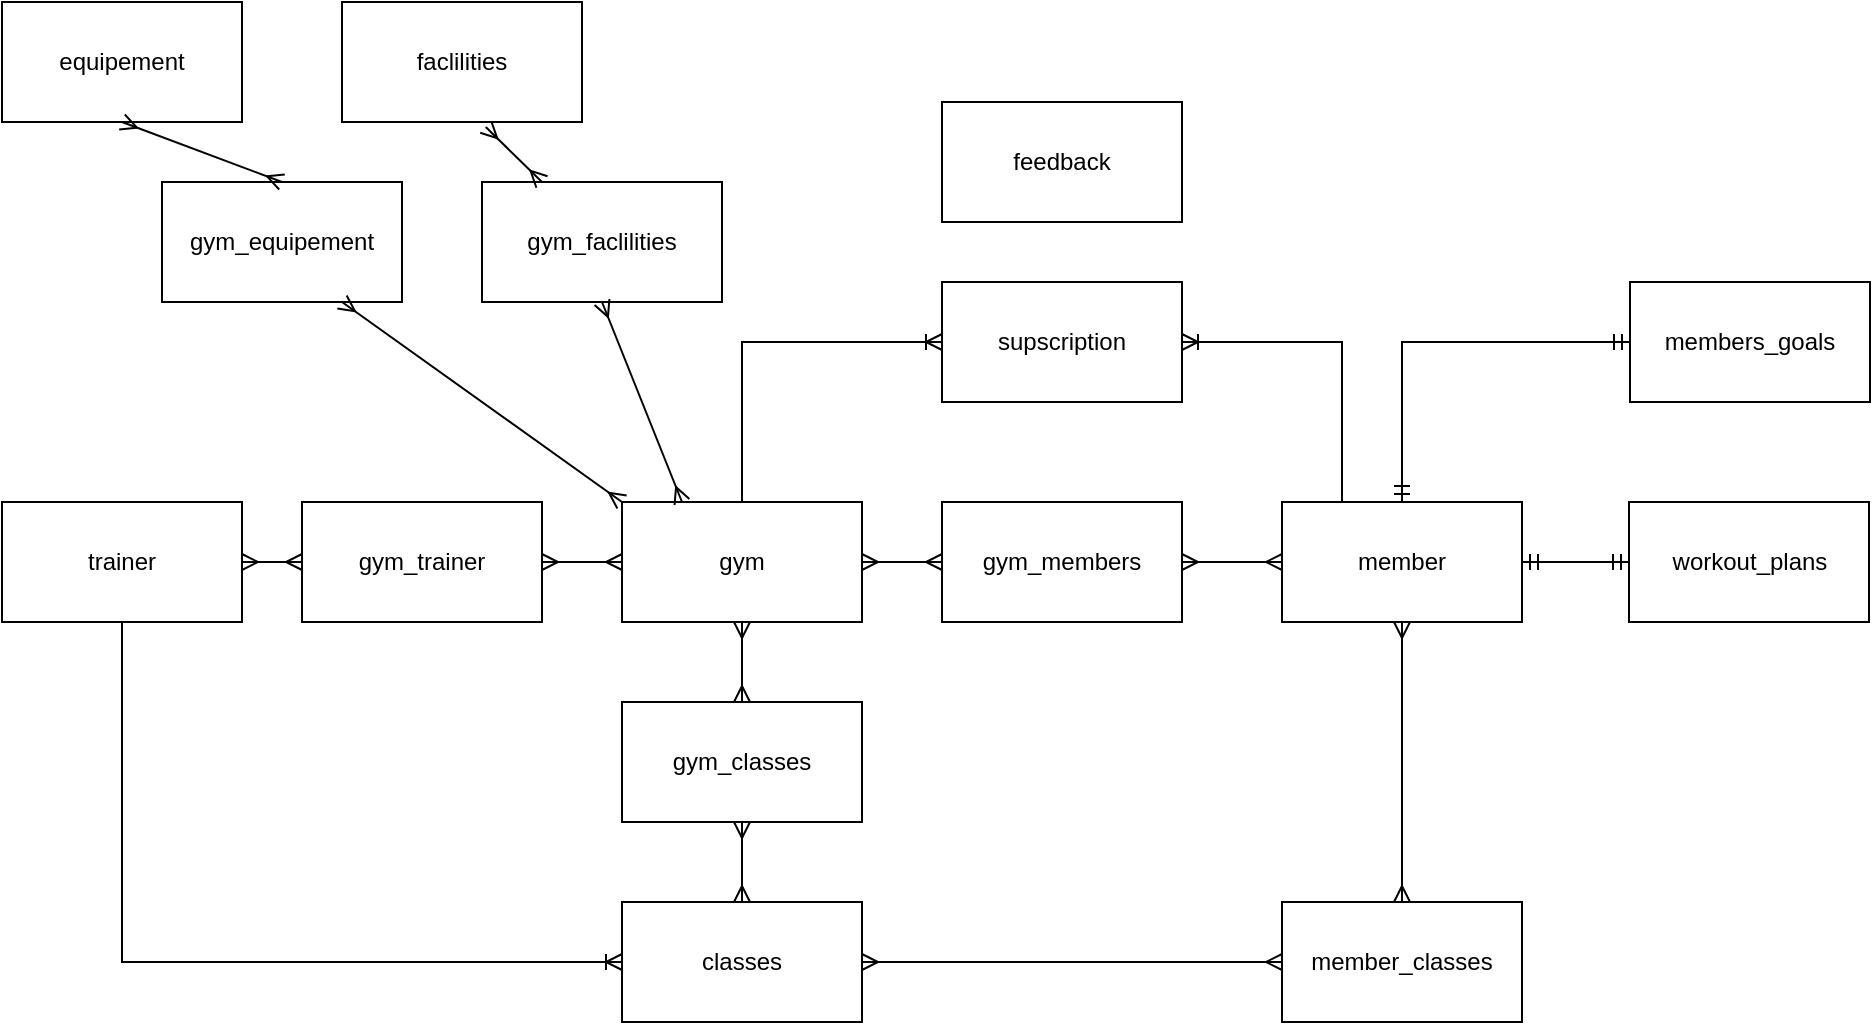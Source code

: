 <mxfile version="23.0.1" type="github">
  <diagram name="Pagină-1" id="OMIzhE1DwZs5hQzMnFHi">
    <mxGraphModel dx="2345" dy="1805" grid="1" gridSize="10" guides="1" tooltips="1" connect="1" arrows="1" fold="1" page="1" pageScale="1" pageWidth="827" pageHeight="1169" math="0" shadow="0">
      <root>
        <mxCell id="0" />
        <mxCell id="1" parent="0" />
        <mxCell id="cDJF-RcDrMv5XczDrPMK-1" value="workout_plans" style="rounded=0;whiteSpace=wrap;html=1;" vertex="1" parent="1">
          <mxGeometry x="293.5" y="30" width="120" height="60" as="geometry" />
        </mxCell>
        <mxCell id="cDJF-RcDrMv5XczDrPMK-2" value="feedback" style="rounded=0;whiteSpace=wrap;html=1;" vertex="1" parent="1">
          <mxGeometry x="-50" y="-170" width="120" height="60" as="geometry" />
        </mxCell>
        <mxCell id="cDJF-RcDrMv5XczDrPMK-3" value="gym" style="rounded=0;whiteSpace=wrap;html=1;" vertex="1" parent="1">
          <mxGeometry x="-210" y="30" width="120" height="60" as="geometry" />
        </mxCell>
        <mxCell id="cDJF-RcDrMv5XczDrPMK-4" value="supscription" style="rounded=0;whiteSpace=wrap;html=1;" vertex="1" parent="1">
          <mxGeometry x="-50" y="-80" width="120" height="60" as="geometry" />
        </mxCell>
        <mxCell id="cDJF-RcDrMv5XczDrPMK-5" value="member" style="rounded=0;whiteSpace=wrap;html=1;" vertex="1" parent="1">
          <mxGeometry x="120" y="30" width="120" height="60" as="geometry" />
        </mxCell>
        <mxCell id="cDJF-RcDrMv5XczDrPMK-6" value="equipement" style="rounded=0;whiteSpace=wrap;html=1;" vertex="1" parent="1">
          <mxGeometry x="-520" y="-220" width="120" height="60" as="geometry" />
        </mxCell>
        <mxCell id="cDJF-RcDrMv5XczDrPMK-7" value="trainer" style="rounded=0;whiteSpace=wrap;html=1;" vertex="1" parent="1">
          <mxGeometry x="-520" y="30" width="120" height="60" as="geometry" />
        </mxCell>
        <mxCell id="cDJF-RcDrMv5XczDrPMK-8" value="faclilities" style="rounded=0;whiteSpace=wrap;html=1;" vertex="1" parent="1">
          <mxGeometry x="-350" y="-220" width="120" height="60" as="geometry" />
        </mxCell>
        <mxCell id="cDJF-RcDrMv5XczDrPMK-9" value="members_goals" style="rounded=0;whiteSpace=wrap;html=1;" vertex="1" parent="1">
          <mxGeometry x="294" y="-80" width="120" height="60" as="geometry" />
        </mxCell>
        <mxCell id="cDJF-RcDrMv5XczDrPMK-10" value="classes" style="rounded=0;whiteSpace=wrap;html=1;" vertex="1" parent="1">
          <mxGeometry x="-210" y="230" width="120" height="60" as="geometry" />
        </mxCell>
        <mxCell id="cDJF-RcDrMv5XczDrPMK-11" value="gym_classes" style="rounded=0;whiteSpace=wrap;html=1;" vertex="1" parent="1">
          <mxGeometry x="-210" y="130" width="120" height="60" as="geometry" />
        </mxCell>
        <mxCell id="cDJF-RcDrMv5XczDrPMK-12" value="gym_trainer" style="rounded=0;whiteSpace=wrap;html=1;" vertex="1" parent="1">
          <mxGeometry x="-370" y="30" width="120" height="60" as="geometry" />
        </mxCell>
        <mxCell id="cDJF-RcDrMv5XczDrPMK-13" value="gym_members" style="rounded=0;whiteSpace=wrap;html=1;" vertex="1" parent="1">
          <mxGeometry x="-50" y="30" width="120" height="60" as="geometry" />
        </mxCell>
        <mxCell id="cDJF-RcDrMv5XczDrPMK-14" value="member_classes" style="rounded=0;whiteSpace=wrap;html=1;" vertex="1" parent="1">
          <mxGeometry x="120" y="230" width="120" height="60" as="geometry" />
        </mxCell>
        <mxCell id="cDJF-RcDrMv5XczDrPMK-16" value="" style="edgeStyle=entityRelationEdgeStyle;fontSize=12;html=1;endArrow=ERmany;startArrow=ERmany;rounded=0;entryX=1;entryY=0.5;entryDx=0;entryDy=0;exitX=0;exitY=0.5;exitDx=0;exitDy=0;" edge="1" parent="1" source="cDJF-RcDrMv5XczDrPMK-13" target="cDJF-RcDrMv5XczDrPMK-3">
          <mxGeometry width="100" height="100" relative="1" as="geometry">
            <mxPoint x="-120" y="200" as="sourcePoint" />
            <mxPoint x="-20" y="100" as="targetPoint" />
          </mxGeometry>
        </mxCell>
        <mxCell id="cDJF-RcDrMv5XczDrPMK-17" value="" style="edgeStyle=entityRelationEdgeStyle;fontSize=12;html=1;endArrow=ERmany;startArrow=ERmany;rounded=0;entryX=1;entryY=0.5;entryDx=0;entryDy=0;exitX=0;exitY=0.5;exitDx=0;exitDy=0;" edge="1" parent="1" source="cDJF-RcDrMv5XczDrPMK-5" target="cDJF-RcDrMv5XczDrPMK-13">
          <mxGeometry width="100" height="100" relative="1" as="geometry">
            <mxPoint x="-40" y="70" as="sourcePoint" />
            <mxPoint x="-80" y="70" as="targetPoint" />
          </mxGeometry>
        </mxCell>
        <mxCell id="cDJF-RcDrMv5XczDrPMK-18" value="" style="edgeStyle=entityRelationEdgeStyle;fontSize=12;html=1;endArrow=ERmany;startArrow=ERmany;rounded=0;entryX=1;entryY=0.5;entryDx=0;entryDy=0;exitX=0;exitY=0.5;exitDx=0;exitDy=0;" edge="1" parent="1" source="cDJF-RcDrMv5XczDrPMK-3" target="cDJF-RcDrMv5XczDrPMK-12">
          <mxGeometry width="100" height="100" relative="1" as="geometry">
            <mxPoint x="-210" y="70" as="sourcePoint" />
            <mxPoint x="-70" y="80" as="targetPoint" />
          </mxGeometry>
        </mxCell>
        <mxCell id="cDJF-RcDrMv5XczDrPMK-19" value="" style="edgeStyle=entityRelationEdgeStyle;fontSize=12;html=1;endArrow=ERmany;startArrow=ERmany;rounded=0;entryX=1;entryY=0.5;entryDx=0;entryDy=0;exitX=0;exitY=0.5;exitDx=0;exitDy=0;" edge="1" parent="1" source="cDJF-RcDrMv5XczDrPMK-12" target="cDJF-RcDrMv5XczDrPMK-7">
          <mxGeometry width="100" height="100" relative="1" as="geometry">
            <mxPoint x="-20" y="90" as="sourcePoint" />
            <mxPoint x="-60" y="90" as="targetPoint" />
          </mxGeometry>
        </mxCell>
        <mxCell id="cDJF-RcDrMv5XczDrPMK-20" value="" style="fontSize=12;html=1;endArrow=ERmany;startArrow=ERmany;rounded=0;entryX=0.5;entryY=1;entryDx=0;entryDy=0;exitX=0.5;exitY=0;exitDx=0;exitDy=0;" edge="1" parent="1" source="cDJF-RcDrMv5XczDrPMK-11" target="cDJF-RcDrMv5XczDrPMK-3">
          <mxGeometry width="100" height="100" relative="1" as="geometry">
            <mxPoint x="-10" y="100" as="sourcePoint" />
            <mxPoint x="-50" y="100" as="targetPoint" />
          </mxGeometry>
        </mxCell>
        <mxCell id="cDJF-RcDrMv5XczDrPMK-21" value="" style="fontSize=12;html=1;endArrow=ERmany;startArrow=ERmany;rounded=0;exitX=0.5;exitY=0;exitDx=0;exitDy=0;entryX=0.5;entryY=1;entryDx=0;entryDy=0;" edge="1" parent="1" source="cDJF-RcDrMv5XczDrPMK-10" target="cDJF-RcDrMv5XczDrPMK-11">
          <mxGeometry width="100" height="100" relative="1" as="geometry">
            <mxPoint x="-150.5" y="230" as="sourcePoint" />
            <mxPoint x="-150" y="190" as="targetPoint" />
          </mxGeometry>
        </mxCell>
        <mxCell id="cDJF-RcDrMv5XczDrPMK-23" value="" style="edgeStyle=orthogonalEdgeStyle;fontSize=12;html=1;endArrow=ERoneToMany;rounded=0;exitX=0.5;exitY=1;exitDx=0;exitDy=0;entryX=0;entryY=0.5;entryDx=0;entryDy=0;" edge="1" parent="1" source="cDJF-RcDrMv5XczDrPMK-7" target="cDJF-RcDrMv5XczDrPMK-10">
          <mxGeometry width="100" height="100" relative="1" as="geometry">
            <mxPoint x="-440" y="320" as="sourcePoint" />
            <mxPoint x="-340" y="220" as="targetPoint" />
          </mxGeometry>
        </mxCell>
        <mxCell id="cDJF-RcDrMv5XczDrPMK-25" value="" style="edgeStyle=entityRelationEdgeStyle;fontSize=12;html=1;endArrow=ERmandOne;startArrow=ERmandOne;rounded=0;exitX=1;exitY=0.5;exitDx=0;exitDy=0;entryX=0;entryY=0.5;entryDx=0;entryDy=0;" edge="1" parent="1" source="cDJF-RcDrMv5XczDrPMK-5" target="cDJF-RcDrMv5XczDrPMK-1">
          <mxGeometry width="100" height="100" relative="1" as="geometry">
            <mxPoint x="150" as="sourcePoint" />
            <mxPoint x="250" y="-100" as="targetPoint" />
          </mxGeometry>
        </mxCell>
        <mxCell id="cDJF-RcDrMv5XczDrPMK-26" value="" style="edgeStyle=orthogonalEdgeStyle;fontSize=12;html=1;endArrow=ERmandOne;startArrow=ERmandOne;rounded=0;exitX=0.5;exitY=0;exitDx=0;exitDy=0;entryX=0;entryY=0.5;entryDx=0;entryDy=0;" edge="1" parent="1" source="cDJF-RcDrMv5XczDrPMK-5" target="cDJF-RcDrMv5XczDrPMK-9">
          <mxGeometry width="100" height="100" relative="1" as="geometry">
            <mxPoint x="220" y="-40" as="sourcePoint" />
            <mxPoint x="274" y="-40" as="targetPoint" />
          </mxGeometry>
        </mxCell>
        <mxCell id="cDJF-RcDrMv5XczDrPMK-27" value="" style="fontSize=12;html=1;endArrow=ERmany;startArrow=ERmany;rounded=0;entryX=0.5;entryY=1;entryDx=0;entryDy=0;exitX=0.5;exitY=0;exitDx=0;exitDy=0;" edge="1" parent="1" source="cDJF-RcDrMv5XczDrPMK-14" target="cDJF-RcDrMv5XczDrPMK-5">
          <mxGeometry width="100" height="100" relative="1" as="geometry">
            <mxPoint x="-360" y="70" as="sourcePoint" />
            <mxPoint x="-390" y="70" as="targetPoint" />
          </mxGeometry>
        </mxCell>
        <mxCell id="cDJF-RcDrMv5XczDrPMK-28" value="" style="fontSize=12;html=1;endArrow=ERmany;startArrow=ERmany;rounded=0;entryX=1;entryY=0.5;entryDx=0;entryDy=0;exitX=0;exitY=0.5;exitDx=0;exitDy=0;" edge="1" parent="1" source="cDJF-RcDrMv5XczDrPMK-14" target="cDJF-RcDrMv5XczDrPMK-10">
          <mxGeometry width="100" height="100" relative="1" as="geometry">
            <mxPoint x="190" y="240" as="sourcePoint" />
            <mxPoint x="190" y="100" as="targetPoint" />
          </mxGeometry>
        </mxCell>
        <mxCell id="cDJF-RcDrMv5XczDrPMK-29" value="" style="edgeStyle=orthogonalEdgeStyle;fontSize=12;html=1;endArrow=ERoneToMany;rounded=0;exitX=0.5;exitY=0;exitDx=0;exitDy=0;entryX=0;entryY=0.5;entryDx=0;entryDy=0;" edge="1" parent="1" source="cDJF-RcDrMv5XczDrPMK-3" target="cDJF-RcDrMv5XczDrPMK-4">
          <mxGeometry width="100" height="100" relative="1" as="geometry">
            <mxPoint x="-130.53" y="150" as="sourcePoint" />
            <mxPoint x="119.47" y="320" as="targetPoint" />
          </mxGeometry>
        </mxCell>
        <mxCell id="cDJF-RcDrMv5XczDrPMK-30" value="" style="edgeStyle=orthogonalEdgeStyle;fontSize=12;html=1;endArrow=ERoneToMany;rounded=0;exitX=0.5;exitY=0;exitDx=0;exitDy=0;entryX=1;entryY=0.5;entryDx=0;entryDy=0;" edge="1" parent="1" source="cDJF-RcDrMv5XczDrPMK-5" target="cDJF-RcDrMv5XczDrPMK-4">
          <mxGeometry width="100" height="100" relative="1" as="geometry">
            <mxPoint x="-140" y="40" as="sourcePoint" />
            <mxPoint x="-40" y="-40" as="targetPoint" />
            <Array as="points">
              <mxPoint x="150" y="30" />
              <mxPoint x="150" y="-50" />
            </Array>
          </mxGeometry>
        </mxCell>
        <mxCell id="cDJF-RcDrMv5XczDrPMK-31" value="gym_faclilities" style="rounded=0;whiteSpace=wrap;html=1;" vertex="1" parent="1">
          <mxGeometry x="-280" y="-130" width="120" height="60" as="geometry" />
        </mxCell>
        <mxCell id="cDJF-RcDrMv5XczDrPMK-32" value="gym_equipement" style="rounded=0;whiteSpace=wrap;html=1;" vertex="1" parent="1">
          <mxGeometry x="-440" y="-130" width="120" height="60" as="geometry" />
        </mxCell>
        <mxCell id="cDJF-RcDrMv5XczDrPMK-34" value="" style="fontSize=12;html=1;endArrow=ERmany;startArrow=ERmany;rounded=0;entryX=0.5;entryY=1;entryDx=0;entryDy=0;exitX=0.25;exitY=0;exitDx=0;exitDy=0;" edge="1" parent="1" source="cDJF-RcDrMv5XczDrPMK-3" target="cDJF-RcDrMv5XczDrPMK-31">
          <mxGeometry width="100" height="100" relative="1" as="geometry">
            <mxPoint x="190" y="240" as="sourcePoint" />
            <mxPoint x="190" y="100" as="targetPoint" />
          </mxGeometry>
        </mxCell>
        <mxCell id="cDJF-RcDrMv5XczDrPMK-35" value="" style="fontSize=12;html=1;endArrow=ERmany;startArrow=ERmany;rounded=0;entryX=0.599;entryY=1.042;entryDx=0;entryDy=0;exitX=0.25;exitY=0;exitDx=0;exitDy=0;entryPerimeter=0;" edge="1" parent="1" source="cDJF-RcDrMv5XczDrPMK-31" target="cDJF-RcDrMv5XczDrPMK-8">
          <mxGeometry width="100" height="100" relative="1" as="geometry">
            <mxPoint x="-170" y="40" as="sourcePoint" />
            <mxPoint x="-210" y="-60" as="targetPoint" />
          </mxGeometry>
        </mxCell>
        <mxCell id="cDJF-RcDrMv5XczDrPMK-36" value="" style="fontSize=12;html=1;endArrow=ERmany;startArrow=ERmany;rounded=0;entryX=0.5;entryY=1;entryDx=0;entryDy=0;exitX=0.5;exitY=0;exitDx=0;exitDy=0;" edge="1" parent="1" source="cDJF-RcDrMv5XczDrPMK-32" target="cDJF-RcDrMv5XczDrPMK-6">
          <mxGeometry width="100" height="100" relative="1" as="geometry">
            <mxPoint x="-240" y="-120" as="sourcePoint" />
            <mxPoint x="-268" y="-147" as="targetPoint" />
          </mxGeometry>
        </mxCell>
        <mxCell id="cDJF-RcDrMv5XczDrPMK-37" value="" style="fontSize=12;html=1;endArrow=ERmany;startArrow=ERmany;rounded=0;entryX=0.75;entryY=1;entryDx=0;entryDy=0;exitX=0;exitY=0;exitDx=0;exitDy=0;" edge="1" parent="1" source="cDJF-RcDrMv5XczDrPMK-3" target="cDJF-RcDrMv5XczDrPMK-32">
          <mxGeometry width="100" height="100" relative="1" as="geometry">
            <mxPoint x="-370" y="-120" as="sourcePoint" />
            <mxPoint x="-450" y="-150" as="targetPoint" />
          </mxGeometry>
        </mxCell>
      </root>
    </mxGraphModel>
  </diagram>
</mxfile>
